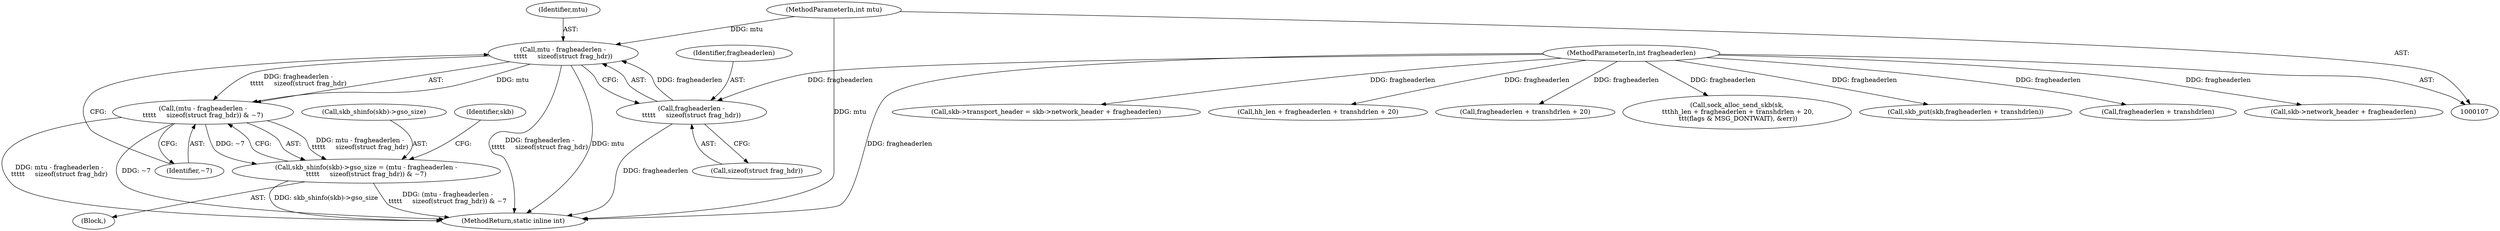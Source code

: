 digraph "0_linux_2811ebac2521ceac84f2bdae402455baa6a7fb47_0@API" {
"1000210" [label="(Call,mtu - fragheaderlen -\n\t\t\t\t\t     sizeof(struct frag_hdr))"];
"1000115" [label="(MethodParameterIn,int mtu)"];
"1000212" [label="(Call,fragheaderlen -\n\t\t\t\t\t     sizeof(struct frag_hdr))"];
"1000113" [label="(MethodParameterIn,int fragheaderlen)"];
"1000209" [label="(Call,(mtu - fragheaderlen -\n\t\t\t\t\t     sizeof(struct frag_hdr)) & ~7)"];
"1000204" [label="(Call,skb_shinfo(skb)->gso_size = (mtu - fragheaderlen -\n\t\t\t\t\t     sizeof(struct frag_hdr)) & ~7)"];
"1000164" [label="(Call,skb->transport_header = skb->network_header + fragheaderlen)"];
"1000113" [label="(MethodParameterIn,int fragheaderlen)"];
"1000214" [label="(Call,sizeof(struct frag_hdr))"];
"1000213" [label="(Identifier,fragheaderlen)"];
"1000205" [label="(Call,skb_shinfo(skb)->gso_size)"];
"1000209" [label="(Call,(mtu - fragheaderlen -\n\t\t\t\t\t     sizeof(struct frag_hdr)) & ~7)"];
"1000210" [label="(Call,mtu - fragheaderlen -\n\t\t\t\t\t     sizeof(struct frag_hdr))"];
"1000136" [label="(Call,hh_len + fragheaderlen + transhdrlen + 20)"];
"1000115" [label="(MethodParameterIn,int mtu)"];
"1000138" [label="(Call,fragheaderlen + transhdrlen + 20)"];
"1000212" [label="(Call,fragheaderlen -\n\t\t\t\t\t     sizeof(struct frag_hdr))"];
"1000202" [label="(Block,)"];
"1000216" [label="(Identifier,~7)"];
"1000204" [label="(Call,skb_shinfo(skb)->gso_size = (mtu - fragheaderlen -\n\t\t\t\t\t     sizeof(struct frag_hdr)) & ~7)"];
"1000220" [label="(Identifier,skb)"];
"1000134" [label="(Call,sock_alloc_send_skb(sk,\n \t\t\thh_len + fragheaderlen + transhdrlen + 20,\n \t\t\t(flags & MSG_DONTWAIT), &err))"];
"1000157" [label="(Call,skb_put(skb,fragheaderlen + transhdrlen))"];
"1000247" [label="(MethodReturn,static inline int)"];
"1000159" [label="(Call,fragheaderlen + transhdrlen)"];
"1000168" [label="(Call,skb->network_header + fragheaderlen)"];
"1000211" [label="(Identifier,mtu)"];
"1000210" -> "1000209"  [label="AST: "];
"1000210" -> "1000212"  [label="CFG: "];
"1000211" -> "1000210"  [label="AST: "];
"1000212" -> "1000210"  [label="AST: "];
"1000216" -> "1000210"  [label="CFG: "];
"1000210" -> "1000247"  [label="DDG: fragheaderlen -\n\t\t\t\t\t     sizeof(struct frag_hdr)"];
"1000210" -> "1000247"  [label="DDG: mtu"];
"1000210" -> "1000209"  [label="DDG: mtu"];
"1000210" -> "1000209"  [label="DDG: fragheaderlen -\n\t\t\t\t\t     sizeof(struct frag_hdr)"];
"1000115" -> "1000210"  [label="DDG: mtu"];
"1000212" -> "1000210"  [label="DDG: fragheaderlen"];
"1000115" -> "1000107"  [label="AST: "];
"1000115" -> "1000247"  [label="DDG: mtu"];
"1000212" -> "1000214"  [label="CFG: "];
"1000213" -> "1000212"  [label="AST: "];
"1000214" -> "1000212"  [label="AST: "];
"1000212" -> "1000247"  [label="DDG: fragheaderlen"];
"1000113" -> "1000212"  [label="DDG: fragheaderlen"];
"1000113" -> "1000107"  [label="AST: "];
"1000113" -> "1000247"  [label="DDG: fragheaderlen"];
"1000113" -> "1000134"  [label="DDG: fragheaderlen"];
"1000113" -> "1000136"  [label="DDG: fragheaderlen"];
"1000113" -> "1000138"  [label="DDG: fragheaderlen"];
"1000113" -> "1000157"  [label="DDG: fragheaderlen"];
"1000113" -> "1000159"  [label="DDG: fragheaderlen"];
"1000113" -> "1000164"  [label="DDG: fragheaderlen"];
"1000113" -> "1000168"  [label="DDG: fragheaderlen"];
"1000209" -> "1000204"  [label="AST: "];
"1000209" -> "1000216"  [label="CFG: "];
"1000216" -> "1000209"  [label="AST: "];
"1000204" -> "1000209"  [label="CFG: "];
"1000209" -> "1000247"  [label="DDG: mtu - fragheaderlen -\n\t\t\t\t\t     sizeof(struct frag_hdr)"];
"1000209" -> "1000247"  [label="DDG: ~7"];
"1000209" -> "1000204"  [label="DDG: mtu - fragheaderlen -\n\t\t\t\t\t     sizeof(struct frag_hdr)"];
"1000209" -> "1000204"  [label="DDG: ~7"];
"1000204" -> "1000202"  [label="AST: "];
"1000205" -> "1000204"  [label="AST: "];
"1000220" -> "1000204"  [label="CFG: "];
"1000204" -> "1000247"  [label="DDG: skb_shinfo(skb)->gso_size"];
"1000204" -> "1000247"  [label="DDG: (mtu - fragheaderlen -\n\t\t\t\t\t     sizeof(struct frag_hdr)) & ~7"];
}
